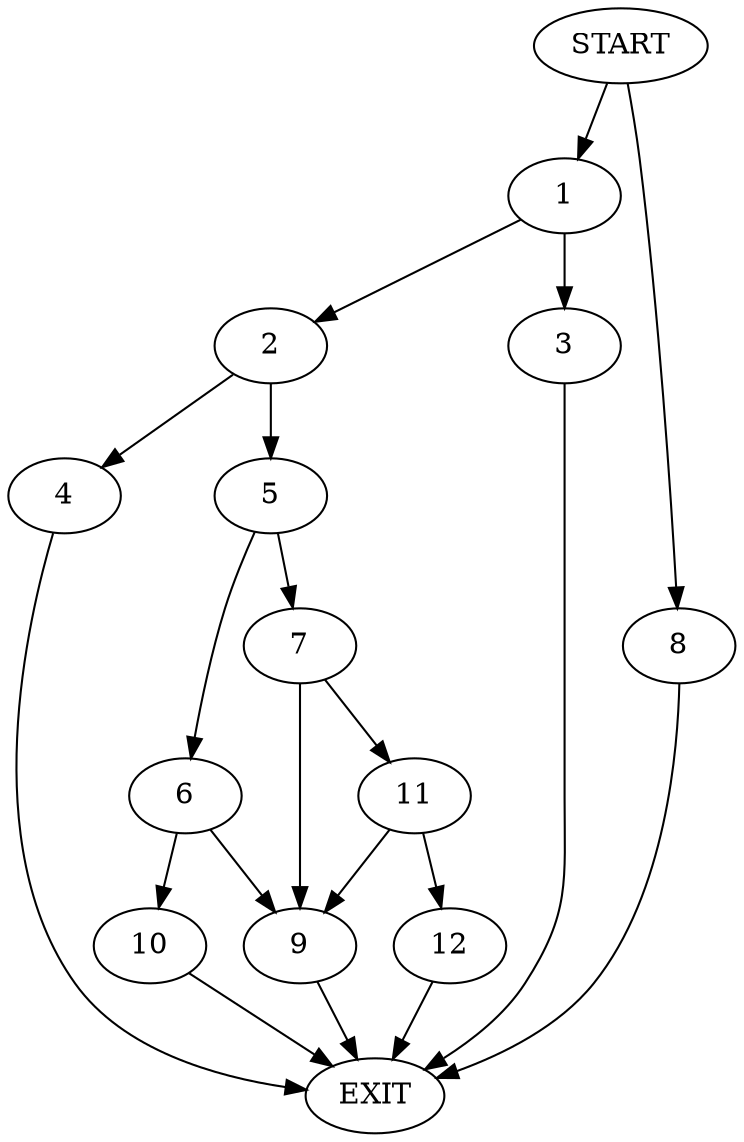 digraph {
0 [label="START"]
13 [label="EXIT"]
0 -> 1
1 -> 2
1 -> 3
3 -> 13
2 -> 4
2 -> 5
4 -> 13
5 -> 6
5 -> 7
0 -> 8
8 -> 13
6 -> 9
6 -> 10
7 -> 9
7 -> 11
10 -> 13
9 -> 13
11 -> 9
11 -> 12
12 -> 13
}
